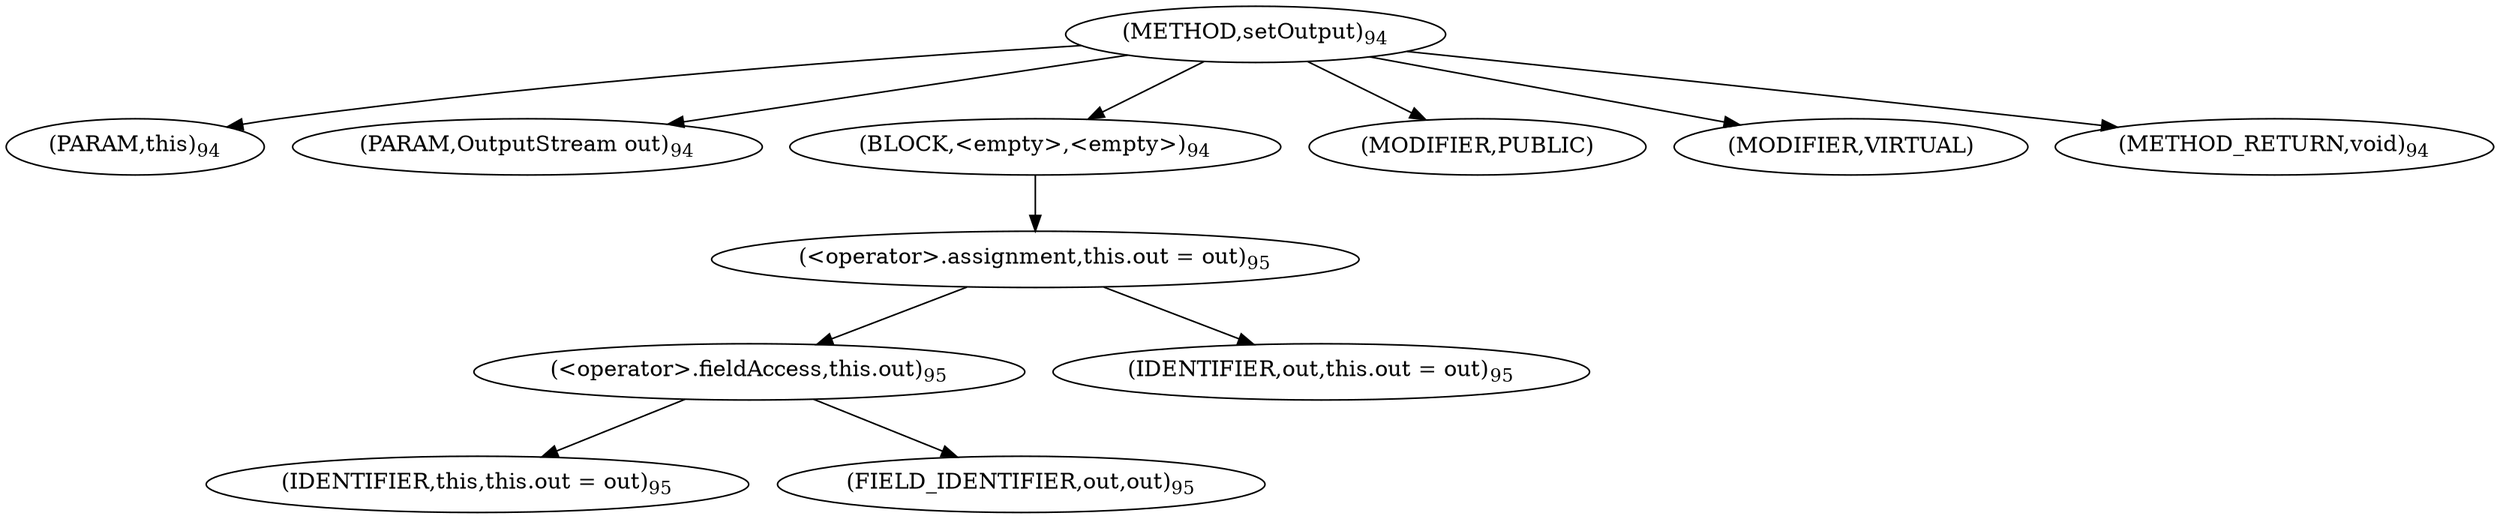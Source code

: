 digraph "setOutput" {  
"119" [label = <(METHOD,setOutput)<SUB>94</SUB>> ]
"4" [label = <(PARAM,this)<SUB>94</SUB>> ]
"120" [label = <(PARAM,OutputStream out)<SUB>94</SUB>> ]
"121" [label = <(BLOCK,&lt;empty&gt;,&lt;empty&gt;)<SUB>94</SUB>> ]
"122" [label = <(&lt;operator&gt;.assignment,this.out = out)<SUB>95</SUB>> ]
"123" [label = <(&lt;operator&gt;.fieldAccess,this.out)<SUB>95</SUB>> ]
"3" [label = <(IDENTIFIER,this,this.out = out)<SUB>95</SUB>> ]
"124" [label = <(FIELD_IDENTIFIER,out,out)<SUB>95</SUB>> ]
"125" [label = <(IDENTIFIER,out,this.out = out)<SUB>95</SUB>> ]
"126" [label = <(MODIFIER,PUBLIC)> ]
"127" [label = <(MODIFIER,VIRTUAL)> ]
"128" [label = <(METHOD_RETURN,void)<SUB>94</SUB>> ]
  "119" -> "4" 
  "119" -> "120" 
  "119" -> "121" 
  "119" -> "126" 
  "119" -> "127" 
  "119" -> "128" 
  "121" -> "122" 
  "122" -> "123" 
  "122" -> "125" 
  "123" -> "3" 
  "123" -> "124" 
}
